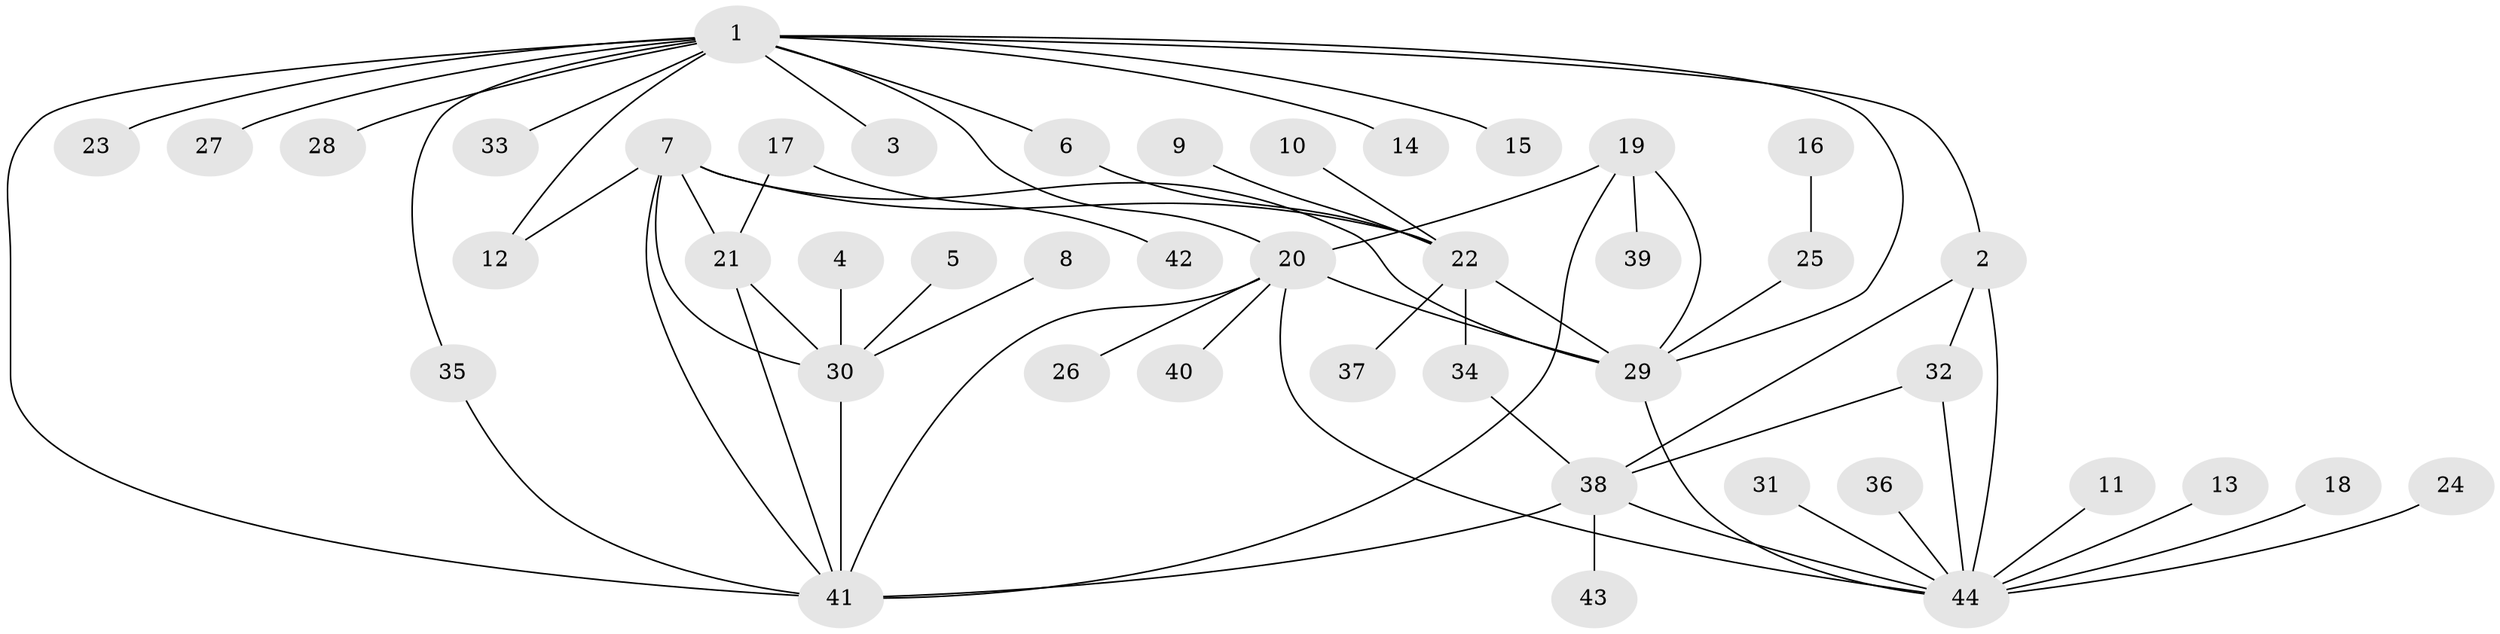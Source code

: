 // original degree distribution, {6: 0.022988505747126436, 7: 0.04597701149425287, 5: 0.04597701149425287, 8: 0.022988505747126436, 9: 0.034482758620689655, 3: 0.022988505747126436, 10: 0.011494252873563218, 4: 0.04597701149425287, 12: 0.011494252873563218, 1: 0.5172413793103449, 2: 0.21839080459770116}
// Generated by graph-tools (version 1.1) at 2025/50/03/09/25 03:50:30]
// undirected, 44 vertices, 62 edges
graph export_dot {
graph [start="1"]
  node [color=gray90,style=filled];
  1;
  2;
  3;
  4;
  5;
  6;
  7;
  8;
  9;
  10;
  11;
  12;
  13;
  14;
  15;
  16;
  17;
  18;
  19;
  20;
  21;
  22;
  23;
  24;
  25;
  26;
  27;
  28;
  29;
  30;
  31;
  32;
  33;
  34;
  35;
  36;
  37;
  38;
  39;
  40;
  41;
  42;
  43;
  44;
  1 -- 2 [weight=1.0];
  1 -- 3 [weight=1.0];
  1 -- 6 [weight=1.0];
  1 -- 12 [weight=1.0];
  1 -- 14 [weight=1.0];
  1 -- 15 [weight=1.0];
  1 -- 20 [weight=1.0];
  1 -- 23 [weight=1.0];
  1 -- 27 [weight=1.0];
  1 -- 28 [weight=1.0];
  1 -- 29 [weight=1.0];
  1 -- 33 [weight=1.0];
  1 -- 35 [weight=1.0];
  1 -- 41 [weight=1.0];
  2 -- 32 [weight=1.0];
  2 -- 38 [weight=1.0];
  2 -- 44 [weight=1.0];
  4 -- 30 [weight=1.0];
  5 -- 30 [weight=1.0];
  6 -- 22 [weight=1.0];
  7 -- 12 [weight=1.0];
  7 -- 21 [weight=1.0];
  7 -- 22 [weight=1.0];
  7 -- 29 [weight=1.0];
  7 -- 30 [weight=1.0];
  7 -- 41 [weight=1.0];
  8 -- 30 [weight=1.0];
  9 -- 22 [weight=1.0];
  10 -- 22 [weight=1.0];
  11 -- 44 [weight=1.0];
  13 -- 44 [weight=1.0];
  16 -- 25 [weight=1.0];
  17 -- 21 [weight=1.0];
  17 -- 42 [weight=1.0];
  18 -- 44 [weight=1.0];
  19 -- 20 [weight=4.0];
  19 -- 29 [weight=1.0];
  19 -- 39 [weight=1.0];
  19 -- 41 [weight=1.0];
  20 -- 26 [weight=1.0];
  20 -- 29 [weight=1.0];
  20 -- 40 [weight=1.0];
  20 -- 41 [weight=2.0];
  20 -- 44 [weight=1.0];
  21 -- 30 [weight=1.0];
  21 -- 41 [weight=1.0];
  22 -- 29 [weight=4.0];
  22 -- 34 [weight=1.0];
  22 -- 37 [weight=1.0];
  24 -- 44 [weight=1.0];
  25 -- 29 [weight=1.0];
  29 -- 44 [weight=1.0];
  30 -- 41 [weight=1.0];
  31 -- 44 [weight=1.0];
  32 -- 38 [weight=1.0];
  32 -- 44 [weight=1.0];
  34 -- 38 [weight=1.0];
  35 -- 41 [weight=1.0];
  36 -- 44 [weight=1.0];
  38 -- 41 [weight=1.0];
  38 -- 43 [weight=1.0];
  38 -- 44 [weight=1.0];
}
